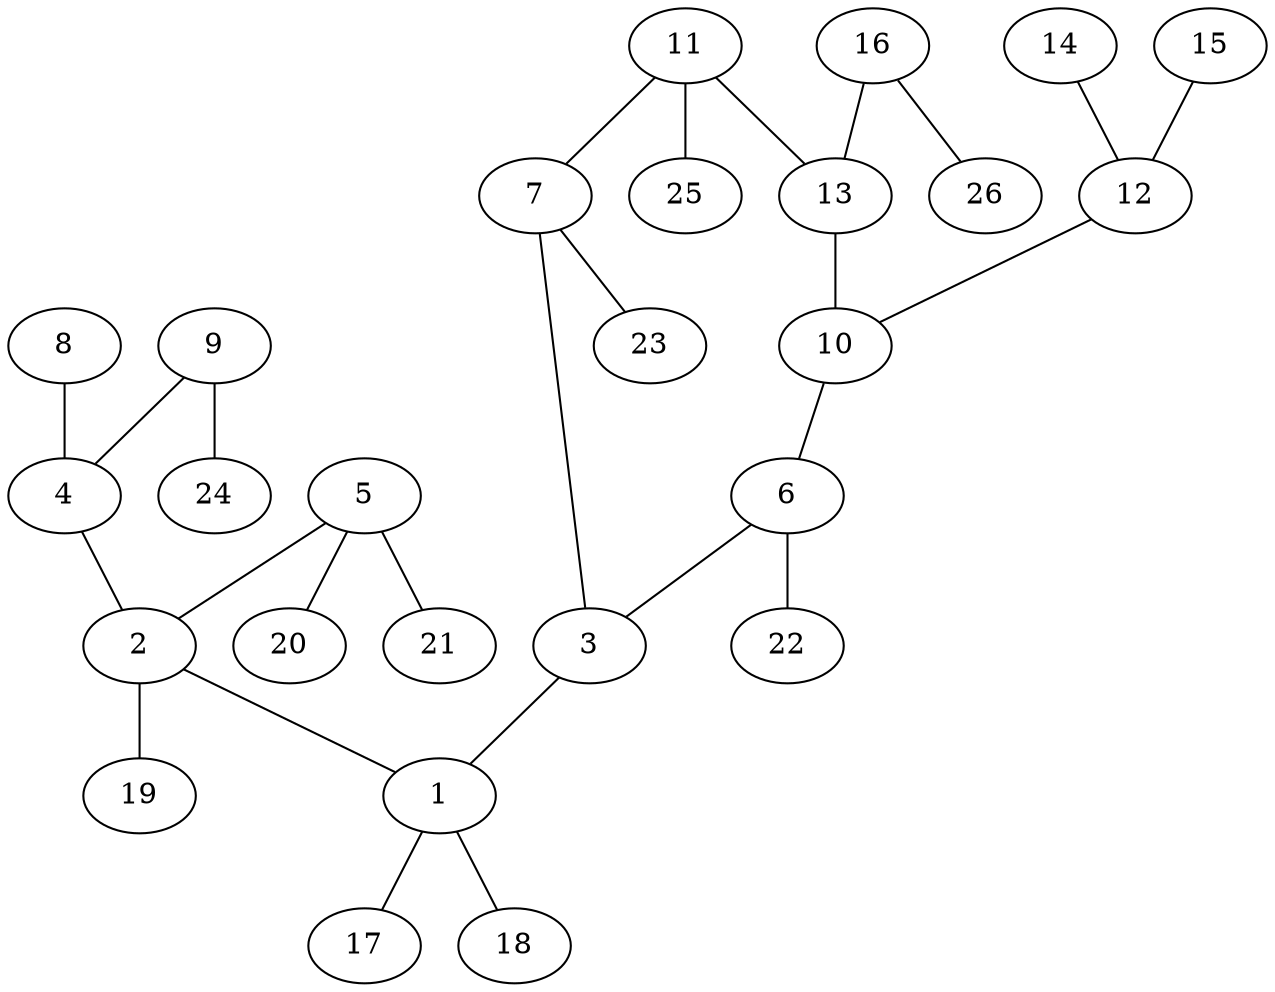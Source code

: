 graph molecule_4302 {
	1	 [chem=C];
	17	 [chem=H];
	1 -- 17	 [valence=1];
	18	 [chem=H];
	1 -- 18	 [valence=1];
	2	 [chem=C];
	2 -- 1	 [valence=1];
	19	 [chem=H];
	2 -- 19	 [valence=1];
	3	 [chem=C];
	3 -- 1	 [valence=1];
	4	 [chem=C];
	4 -- 2	 [valence=1];
	5	 [chem=N];
	5 -- 2	 [valence=1];
	20	 [chem=H];
	5 -- 20	 [valence=1];
	21	 [chem=H];
	5 -- 21	 [valence=1];
	6	 [chem=C];
	6 -- 3	 [valence=2];
	22	 [chem=H];
	6 -- 22	 [valence=1];
	7	 [chem=C];
	7 -- 3	 [valence=1];
	23	 [chem=H];
	7 -- 23	 [valence=1];
	8	 [chem=O];
	8 -- 4	 [valence=2];
	9	 [chem=O];
	9 -- 4	 [valence=1];
	24	 [chem=H];
	9 -- 24	 [valence=1];
	10	 [chem=C];
	10 -- 6	 [valence=1];
	11	 [chem=C];
	11 -- 7	 [valence=2];
	13	 [chem=C];
	11 -- 13	 [valence=1];
	25	 [chem=H];
	11 -- 25	 [valence=1];
	12	 [chem=N];
	12 -- 10	 [valence=1];
	13 -- 10	 [valence=2];
	14	 [chem=O];
	14 -- 12	 [valence=2];
	15	 [chem=O];
	15 -- 12	 [valence=1];
	16	 [chem=O];
	16 -- 13	 [valence=1];
	26	 [chem=H];
	16 -- 26	 [valence=1];
}
